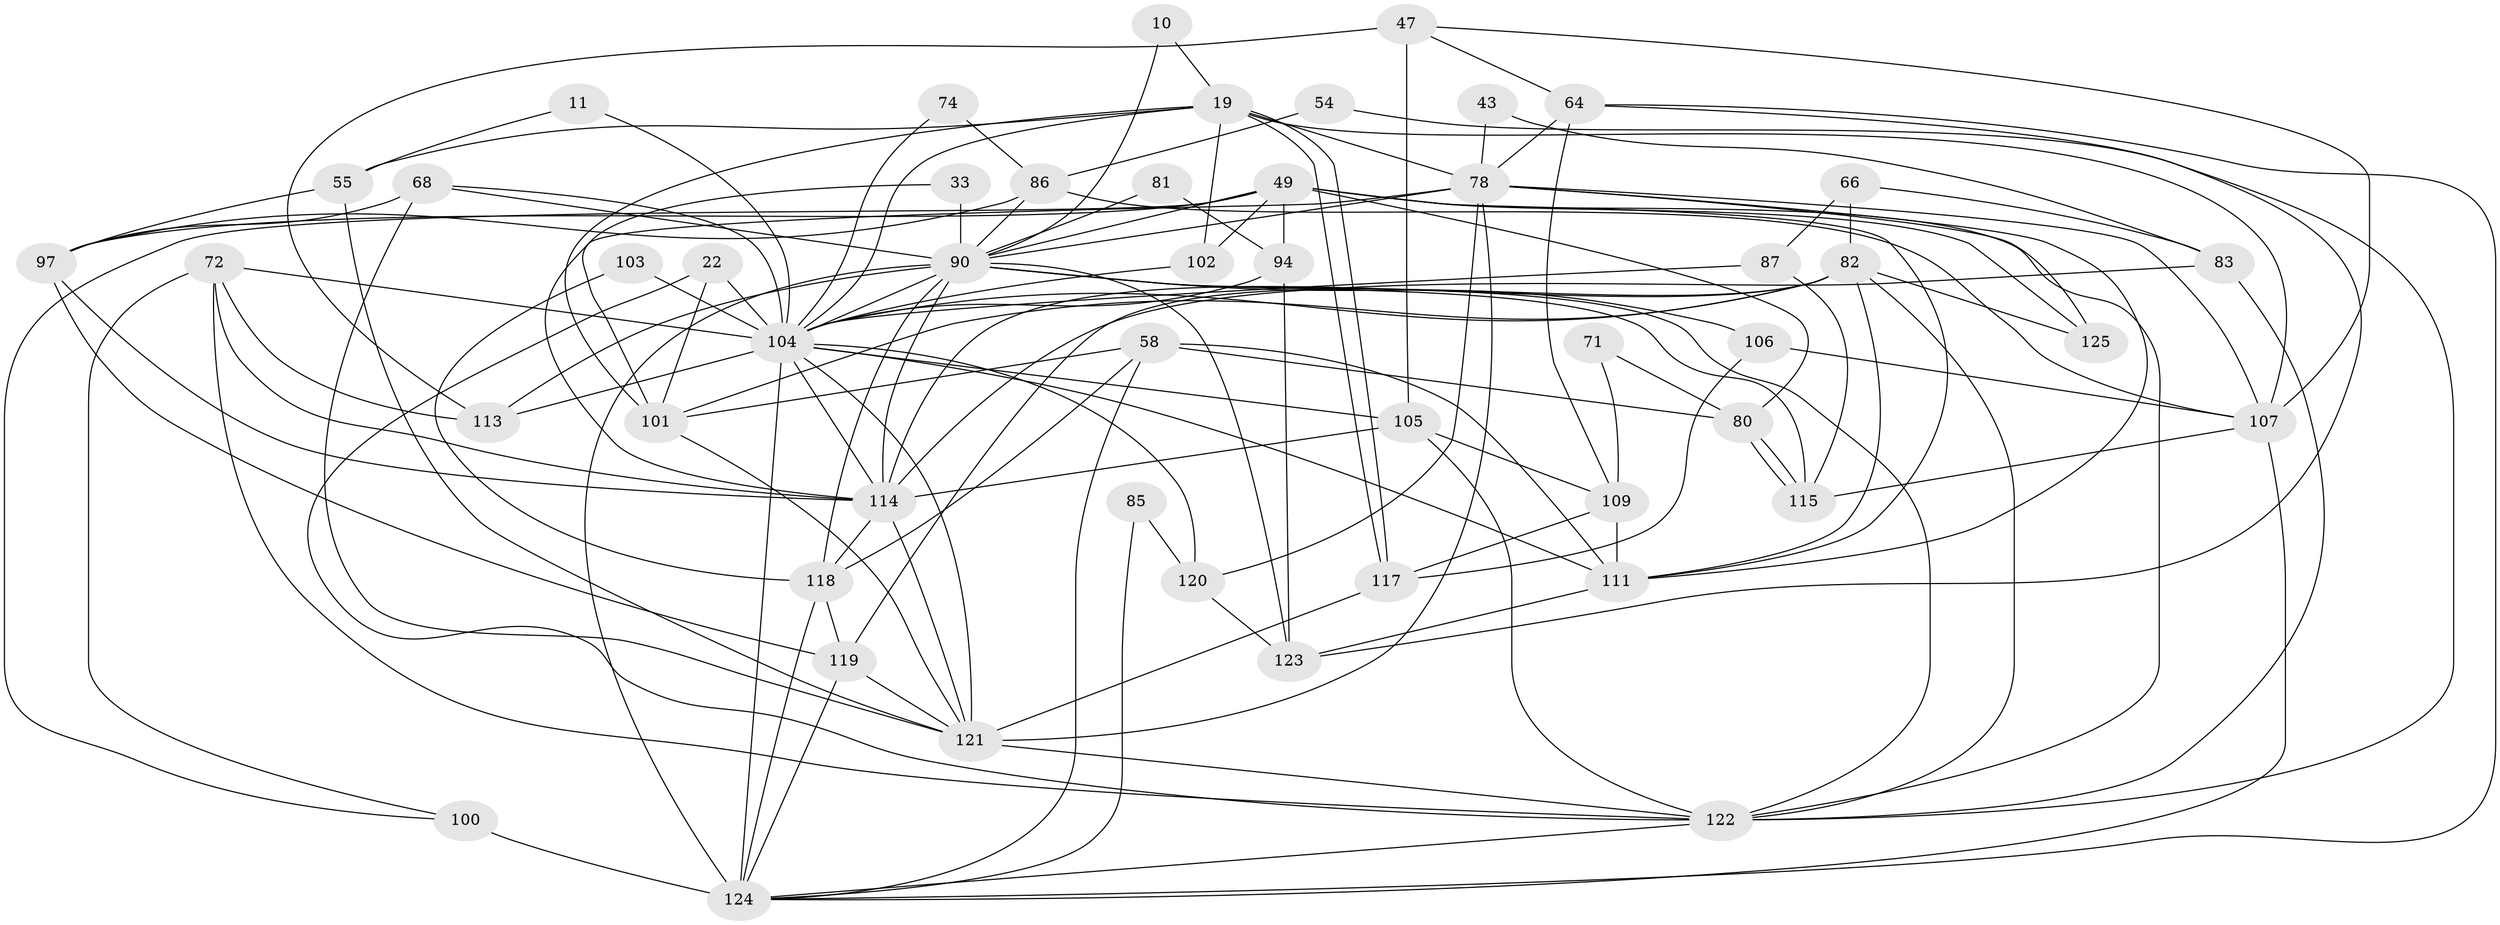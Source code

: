 // original degree distribution, {7: 0.016, 5: 0.216, 4: 0.248, 3: 0.248, 2: 0.168, 9: 0.016, 10: 0.008, 6: 0.064, 8: 0.016}
// Generated by graph-tools (version 1.1) at 2025/54/03/04/25 21:54:52]
// undirected, 50 vertices, 133 edges
graph export_dot {
graph [start="1"]
  node [color=gray90,style=filled];
  10;
  11;
  19 [super="+9"];
  22;
  33;
  43;
  47;
  49 [super="+12+13"];
  54;
  55;
  58;
  64;
  66;
  68;
  71;
  72 [super="+56+28"];
  74;
  78 [super="+46+34"];
  80;
  81;
  82 [super="+79"];
  83 [super="+60"];
  85;
  86 [super="+69"];
  87;
  90 [super="+57+70+39"];
  94;
  97 [super="+40+48+62"];
  100 [super="+76+30"];
  101 [super="+38"];
  102 [super="+75+36"];
  103;
  104 [super="+1+5+89+73+93"];
  105 [super="+16"];
  106;
  107 [super="+65"];
  109 [super="+67"];
  111 [super="+3+63"];
  113 [super="+112"];
  114 [super="+4+91+44"];
  115;
  117;
  118 [super="+25+21+96"];
  119 [super="+99"];
  120;
  121 [super="+88+116"];
  122 [super="+108+110+24"];
  123 [super="+98"];
  124 [super="+95"];
  125 [super="+59"];
  10 -- 19;
  10 -- 90;
  11 -- 55;
  11 -- 104;
  19 -- 117;
  19 -- 117;
  19 -- 102 [weight=2];
  19 -- 101 [weight=2];
  19 -- 107 [weight=2];
  19 -- 104;
  19 -- 55;
  19 -- 78;
  22 -- 122;
  22 -- 104;
  22 -- 101;
  33 -- 101;
  33 -- 90;
  43 -- 78;
  43 -- 83;
  47 -- 107;
  47 -- 64;
  47 -- 105 [weight=2];
  47 -- 113;
  49 -- 100 [weight=2];
  49 -- 122 [weight=2];
  49 -- 97;
  49 -- 102 [weight=2];
  49 -- 111;
  49 -- 80;
  49 -- 94;
  49 -- 125;
  49 -- 90;
  54 -- 86;
  54 -- 122;
  55 -- 97;
  55 -- 121;
  58 -- 80;
  58 -- 111 [weight=2];
  58 -- 101;
  58 -- 118 [weight=3];
  58 -- 124;
  64 -- 123;
  64 -- 78;
  64 -- 124;
  64 -- 109;
  66 -- 82 [weight=2];
  66 -- 83 [weight=2];
  66 -- 87;
  68 -- 104;
  68 -- 97 [weight=2];
  68 -- 90;
  68 -- 121;
  71 -- 80;
  71 -- 109;
  72 -- 113 [weight=2];
  72 -- 122;
  72 -- 114 [weight=2];
  72 -- 100;
  72 -- 104;
  74 -- 104;
  74 -- 86;
  78 -- 120;
  78 -- 125;
  78 -- 107;
  78 -- 114;
  78 -- 90 [weight=3];
  78 -- 111;
  78 -- 121;
  80 -- 115;
  80 -- 115;
  81 -- 94;
  81 -- 90;
  82 -- 125;
  82 -- 101;
  82 -- 111 [weight=2];
  82 -- 122 [weight=2];
  82 -- 104 [weight=2];
  82 -- 114 [weight=2];
  82 -- 119;
  83 -- 122;
  83 -- 114;
  85 -- 124;
  85 -- 120;
  86 -- 107 [weight=2];
  86 -- 97;
  86 -- 90 [weight=3];
  87 -- 115;
  87 -- 104;
  90 -- 115;
  90 -- 118 [weight=5];
  90 -- 123;
  90 -- 122;
  90 -- 104 [weight=6];
  90 -- 106;
  90 -- 114;
  90 -- 124;
  90 -- 113;
  94 -- 123;
  94 -- 104;
  97 -- 119;
  97 -- 114;
  100 -- 124 [weight=4];
  101 -- 121;
  102 -- 104;
  103 -- 118;
  103 -- 104;
  104 -- 120;
  104 -- 124 [weight=2];
  104 -- 114;
  104 -- 113;
  104 -- 105;
  104 -- 111;
  104 -- 121;
  105 -- 122;
  105 -- 114;
  105 -- 109;
  106 -- 117;
  106 -- 107;
  107 -- 115;
  107 -- 124;
  109 -- 117;
  109 -- 111;
  111 -- 123;
  114 -- 118;
  114 -- 121;
  117 -- 121;
  118 -- 124;
  118 -- 119;
  119 -- 124;
  119 -- 121;
  120 -- 123 [weight=2];
  121 -- 122 [weight=2];
  122 -- 124 [weight=2];
}
